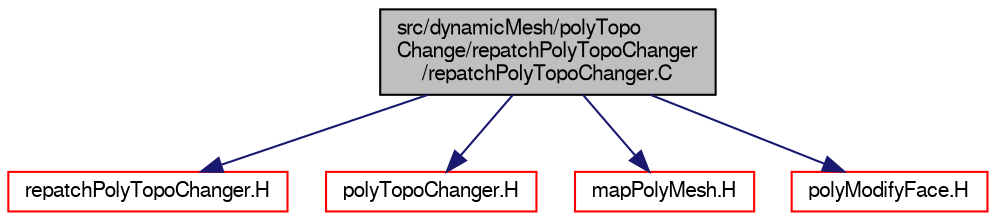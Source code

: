digraph "src/dynamicMesh/polyTopoChange/repatchPolyTopoChanger/repatchPolyTopoChanger.C"
{
  bgcolor="transparent";
  edge [fontname="FreeSans",fontsize="10",labelfontname="FreeSans",labelfontsize="10"];
  node [fontname="FreeSans",fontsize="10",shape=record];
  Node0 [label="src/dynamicMesh/polyTopo\lChange/repatchPolyTopoChanger\l/repatchPolyTopoChanger.C",height=0.2,width=0.4,color="black", fillcolor="grey75", style="filled", fontcolor="black"];
  Node0 -> Node1 [color="midnightblue",fontsize="10",style="solid",fontname="FreeSans"];
  Node1 [label="repatchPolyTopoChanger.H",height=0.2,width=0.4,color="red",URL="$a00836.html"];
  Node0 -> Node226 [color="midnightblue",fontsize="10",style="solid",fontname="FreeSans"];
  Node226 [label="polyTopoChanger.H",height=0.2,width=0.4,color="red",URL="$a00830.html"];
  Node0 -> Node222 [color="midnightblue",fontsize="10",style="solid",fontname="FreeSans"];
  Node222 [label="mapPolyMesh.H",height=0.2,width=0.4,color="red",URL="$a11597.html"];
  Node0 -> Node229 [color="midnightblue",fontsize="10",style="solid",fontname="FreeSans"];
  Node229 [label="polyModifyFace.H",height=0.2,width=0.4,color="red",URL="$a00737.html"];
}
